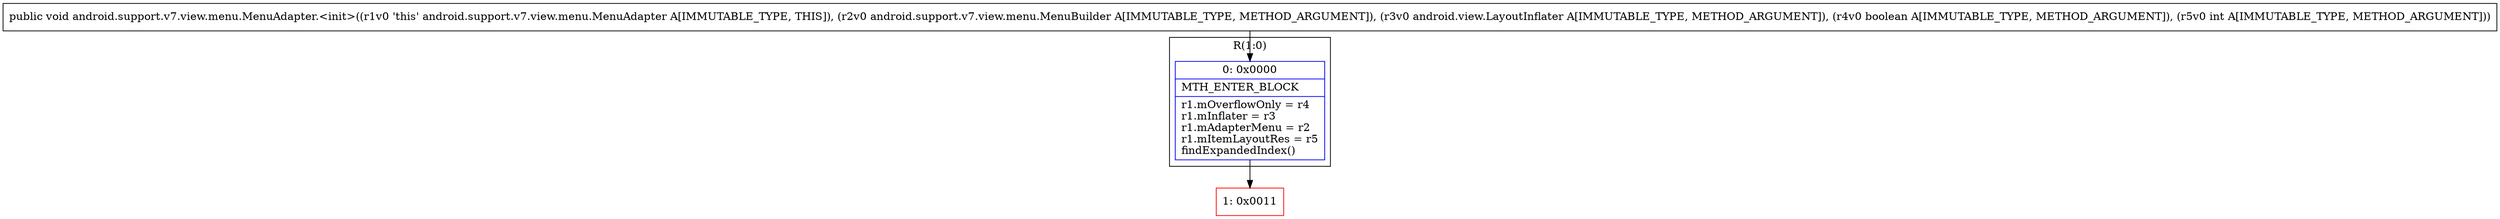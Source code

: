 digraph "CFG forandroid.support.v7.view.menu.MenuAdapter.\<init\>(Landroid\/support\/v7\/view\/menu\/MenuBuilder;Landroid\/view\/LayoutInflater;ZI)V" {
subgraph cluster_Region_98907595 {
label = "R(1:0)";
node [shape=record,color=blue];
Node_0 [shape=record,label="{0\:\ 0x0000|MTH_ENTER_BLOCK\l|r1.mOverflowOnly = r4\lr1.mInflater = r3\lr1.mAdapterMenu = r2\lr1.mItemLayoutRes = r5\lfindExpandedIndex()\l}"];
}
Node_1 [shape=record,color=red,label="{1\:\ 0x0011}"];
MethodNode[shape=record,label="{public void android.support.v7.view.menu.MenuAdapter.\<init\>((r1v0 'this' android.support.v7.view.menu.MenuAdapter A[IMMUTABLE_TYPE, THIS]), (r2v0 android.support.v7.view.menu.MenuBuilder A[IMMUTABLE_TYPE, METHOD_ARGUMENT]), (r3v0 android.view.LayoutInflater A[IMMUTABLE_TYPE, METHOD_ARGUMENT]), (r4v0 boolean A[IMMUTABLE_TYPE, METHOD_ARGUMENT]), (r5v0 int A[IMMUTABLE_TYPE, METHOD_ARGUMENT])) }"];
MethodNode -> Node_0;
Node_0 -> Node_1;
}

